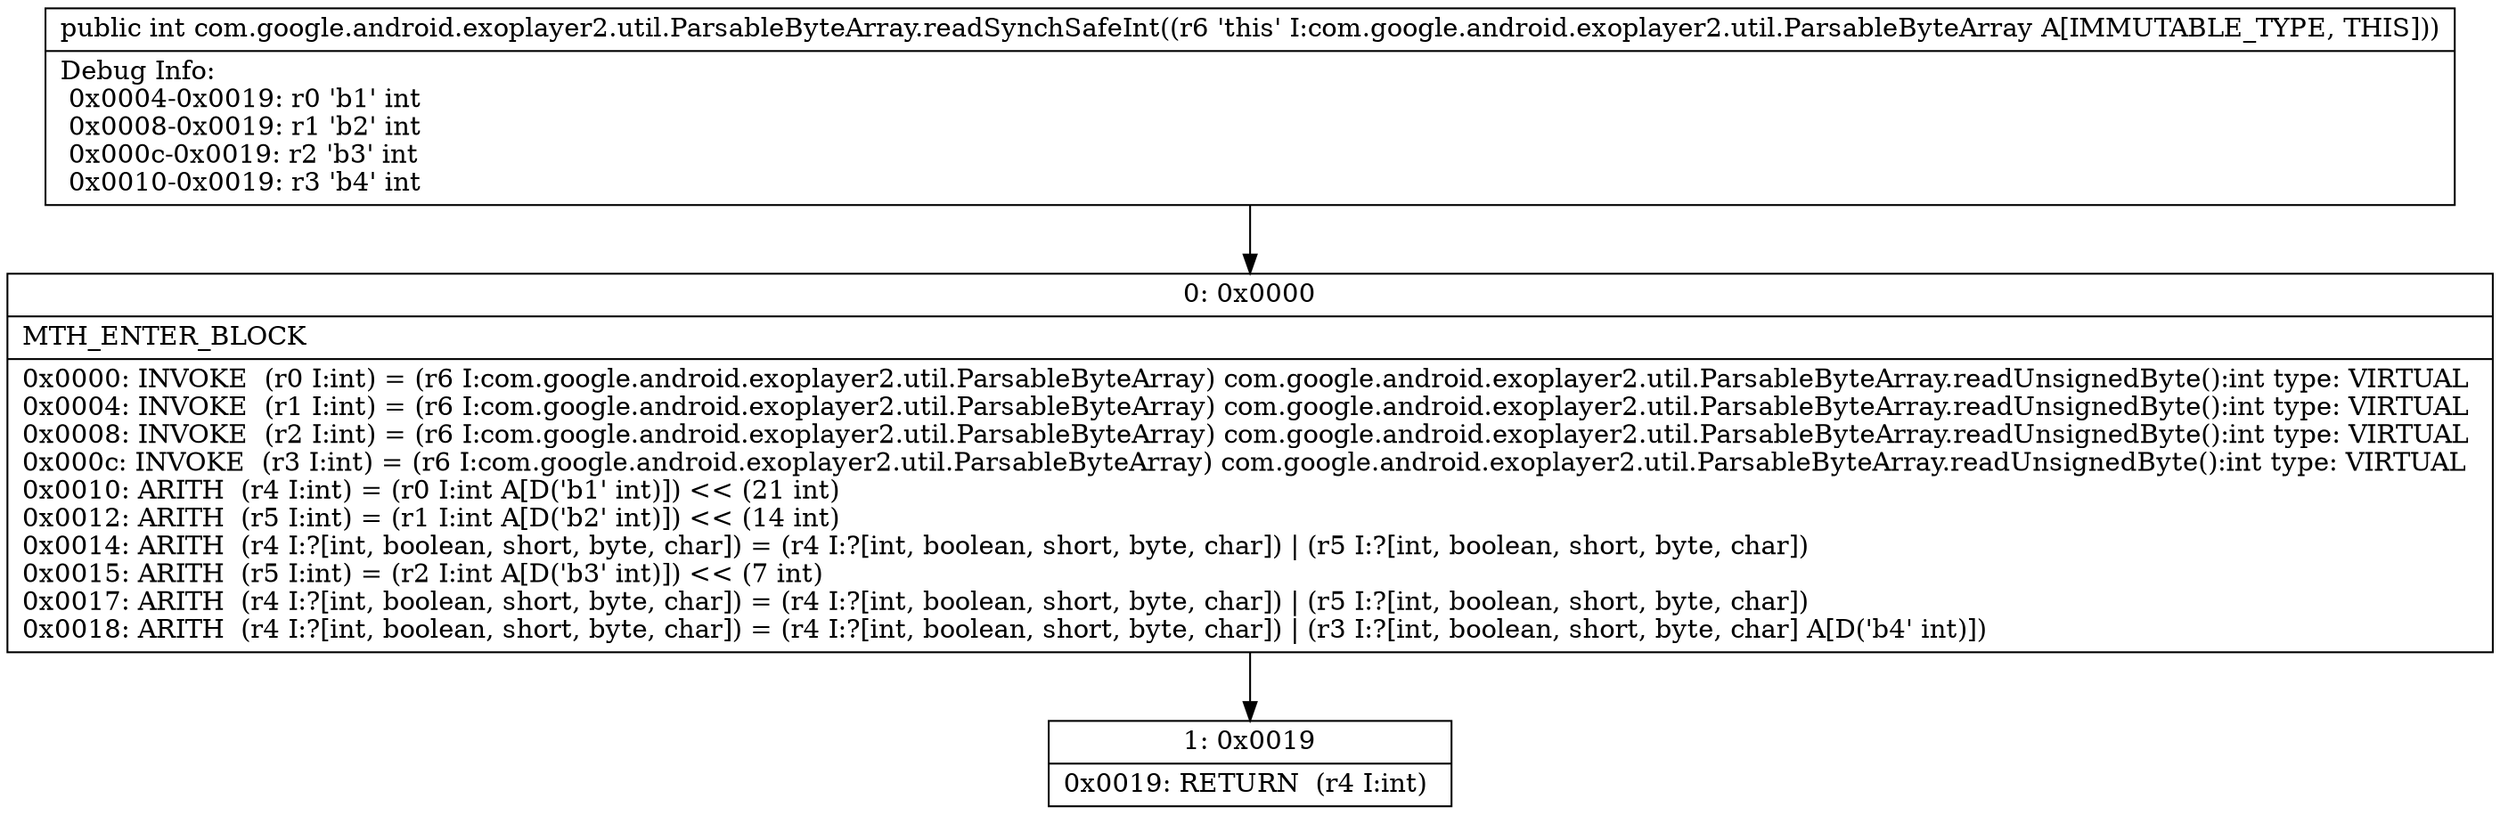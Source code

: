 digraph "CFG forcom.google.android.exoplayer2.util.ParsableByteArray.readSynchSafeInt()I" {
Node_0 [shape=record,label="{0\:\ 0x0000|MTH_ENTER_BLOCK\l|0x0000: INVOKE  (r0 I:int) = (r6 I:com.google.android.exoplayer2.util.ParsableByteArray) com.google.android.exoplayer2.util.ParsableByteArray.readUnsignedByte():int type: VIRTUAL \l0x0004: INVOKE  (r1 I:int) = (r6 I:com.google.android.exoplayer2.util.ParsableByteArray) com.google.android.exoplayer2.util.ParsableByteArray.readUnsignedByte():int type: VIRTUAL \l0x0008: INVOKE  (r2 I:int) = (r6 I:com.google.android.exoplayer2.util.ParsableByteArray) com.google.android.exoplayer2.util.ParsableByteArray.readUnsignedByte():int type: VIRTUAL \l0x000c: INVOKE  (r3 I:int) = (r6 I:com.google.android.exoplayer2.util.ParsableByteArray) com.google.android.exoplayer2.util.ParsableByteArray.readUnsignedByte():int type: VIRTUAL \l0x0010: ARITH  (r4 I:int) = (r0 I:int A[D('b1' int)]) \<\< (21 int) \l0x0012: ARITH  (r5 I:int) = (r1 I:int A[D('b2' int)]) \<\< (14 int) \l0x0014: ARITH  (r4 I:?[int, boolean, short, byte, char]) = (r4 I:?[int, boolean, short, byte, char]) \| (r5 I:?[int, boolean, short, byte, char]) \l0x0015: ARITH  (r5 I:int) = (r2 I:int A[D('b3' int)]) \<\< (7 int) \l0x0017: ARITH  (r4 I:?[int, boolean, short, byte, char]) = (r4 I:?[int, boolean, short, byte, char]) \| (r5 I:?[int, boolean, short, byte, char]) \l0x0018: ARITH  (r4 I:?[int, boolean, short, byte, char]) = (r4 I:?[int, boolean, short, byte, char]) \| (r3 I:?[int, boolean, short, byte, char] A[D('b4' int)]) \l}"];
Node_1 [shape=record,label="{1\:\ 0x0019|0x0019: RETURN  (r4 I:int) \l}"];
MethodNode[shape=record,label="{public int com.google.android.exoplayer2.util.ParsableByteArray.readSynchSafeInt((r6 'this' I:com.google.android.exoplayer2.util.ParsableByteArray A[IMMUTABLE_TYPE, THIS]))  | Debug Info:\l  0x0004\-0x0019: r0 'b1' int\l  0x0008\-0x0019: r1 'b2' int\l  0x000c\-0x0019: r2 'b3' int\l  0x0010\-0x0019: r3 'b4' int\l}"];
MethodNode -> Node_0;
Node_0 -> Node_1;
}

